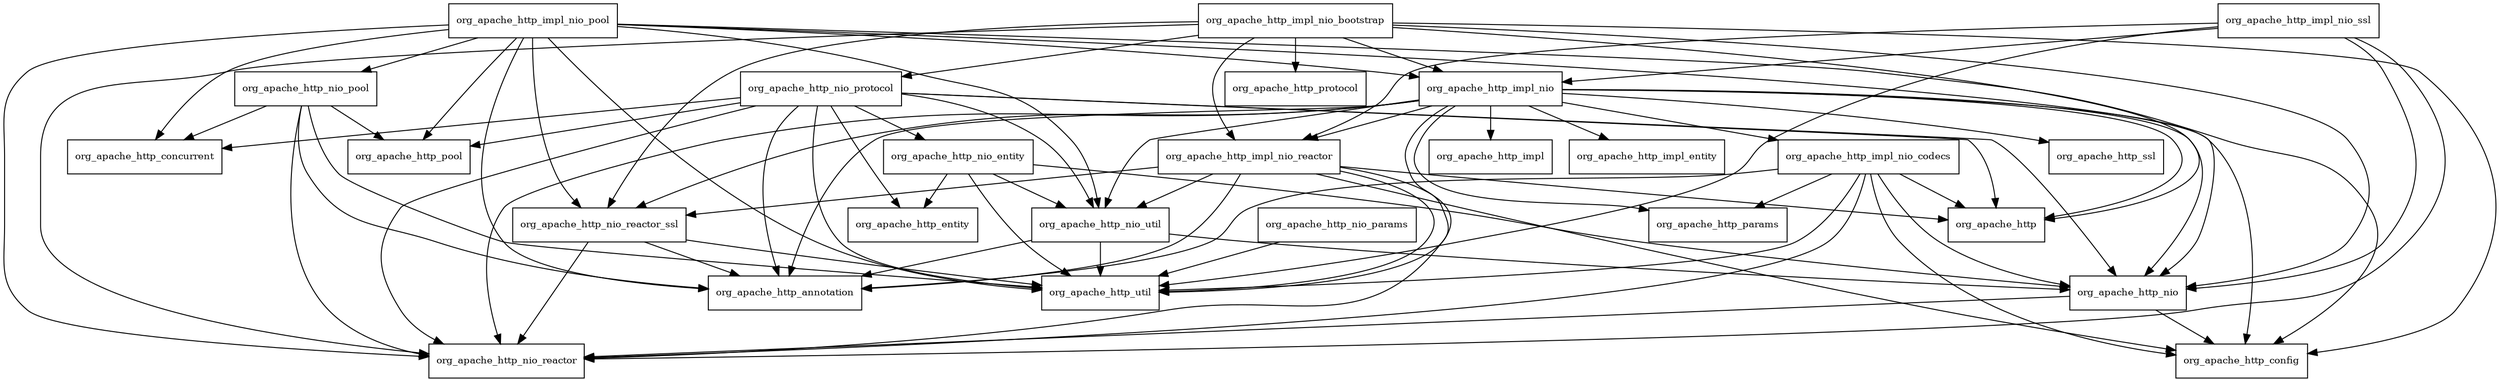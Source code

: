 digraph httpcore_nio_4_4_5_package_dependencies {
  node [shape = box, fontsize=10.0];
  org_apache_http_impl_nio -> org_apache_http;
  org_apache_http_impl_nio -> org_apache_http_annotation;
  org_apache_http_impl_nio -> org_apache_http_config;
  org_apache_http_impl_nio -> org_apache_http_impl;
  org_apache_http_impl_nio -> org_apache_http_impl_entity;
  org_apache_http_impl_nio -> org_apache_http_impl_nio_codecs;
  org_apache_http_impl_nio -> org_apache_http_impl_nio_reactor;
  org_apache_http_impl_nio -> org_apache_http_nio;
  org_apache_http_impl_nio -> org_apache_http_nio_reactor;
  org_apache_http_impl_nio -> org_apache_http_nio_reactor_ssl;
  org_apache_http_impl_nio -> org_apache_http_nio_util;
  org_apache_http_impl_nio -> org_apache_http_params;
  org_apache_http_impl_nio -> org_apache_http_ssl;
  org_apache_http_impl_nio -> org_apache_http_util;
  org_apache_http_impl_nio_bootstrap -> org_apache_http;
  org_apache_http_impl_nio_bootstrap -> org_apache_http_config;
  org_apache_http_impl_nio_bootstrap -> org_apache_http_impl_nio;
  org_apache_http_impl_nio_bootstrap -> org_apache_http_impl_nio_reactor;
  org_apache_http_impl_nio_bootstrap -> org_apache_http_nio;
  org_apache_http_impl_nio_bootstrap -> org_apache_http_nio_protocol;
  org_apache_http_impl_nio_bootstrap -> org_apache_http_nio_reactor;
  org_apache_http_impl_nio_bootstrap -> org_apache_http_nio_reactor_ssl;
  org_apache_http_impl_nio_bootstrap -> org_apache_http_protocol;
  org_apache_http_impl_nio_codecs -> org_apache_http;
  org_apache_http_impl_nio_codecs -> org_apache_http_annotation;
  org_apache_http_impl_nio_codecs -> org_apache_http_config;
  org_apache_http_impl_nio_codecs -> org_apache_http_nio;
  org_apache_http_impl_nio_codecs -> org_apache_http_nio_reactor;
  org_apache_http_impl_nio_codecs -> org_apache_http_params;
  org_apache_http_impl_nio_codecs -> org_apache_http_util;
  org_apache_http_impl_nio_pool -> org_apache_http_annotation;
  org_apache_http_impl_nio_pool -> org_apache_http_concurrent;
  org_apache_http_impl_nio_pool -> org_apache_http_config;
  org_apache_http_impl_nio_pool -> org_apache_http_impl_nio;
  org_apache_http_impl_nio_pool -> org_apache_http_nio;
  org_apache_http_impl_nio_pool -> org_apache_http_nio_pool;
  org_apache_http_impl_nio_pool -> org_apache_http_nio_reactor;
  org_apache_http_impl_nio_pool -> org_apache_http_nio_reactor_ssl;
  org_apache_http_impl_nio_pool -> org_apache_http_nio_util;
  org_apache_http_impl_nio_pool -> org_apache_http_pool;
  org_apache_http_impl_nio_pool -> org_apache_http_util;
  org_apache_http_impl_nio_reactor -> org_apache_http;
  org_apache_http_impl_nio_reactor -> org_apache_http_annotation;
  org_apache_http_impl_nio_reactor -> org_apache_http_config;
  org_apache_http_impl_nio_reactor -> org_apache_http_nio_reactor;
  org_apache_http_impl_nio_reactor -> org_apache_http_nio_reactor_ssl;
  org_apache_http_impl_nio_reactor -> org_apache_http_nio_util;
  org_apache_http_impl_nio_reactor -> org_apache_http_util;
  org_apache_http_impl_nio_ssl -> org_apache_http_impl_nio;
  org_apache_http_impl_nio_ssl -> org_apache_http_impl_nio_reactor;
  org_apache_http_impl_nio_ssl -> org_apache_http_nio;
  org_apache_http_impl_nio_ssl -> org_apache_http_nio_reactor;
  org_apache_http_impl_nio_ssl -> org_apache_http_util;
  org_apache_http_nio -> org_apache_http_config;
  org_apache_http_nio -> org_apache_http_nio_reactor;
  org_apache_http_nio_entity -> org_apache_http_entity;
  org_apache_http_nio_entity -> org_apache_http_nio;
  org_apache_http_nio_entity -> org_apache_http_nio_util;
  org_apache_http_nio_entity -> org_apache_http_util;
  org_apache_http_nio_params -> org_apache_http_util;
  org_apache_http_nio_pool -> org_apache_http_annotation;
  org_apache_http_nio_pool -> org_apache_http_concurrent;
  org_apache_http_nio_pool -> org_apache_http_nio_reactor;
  org_apache_http_nio_pool -> org_apache_http_pool;
  org_apache_http_nio_pool -> org_apache_http_util;
  org_apache_http_nio_protocol -> org_apache_http;
  org_apache_http_nio_protocol -> org_apache_http_annotation;
  org_apache_http_nio_protocol -> org_apache_http_concurrent;
  org_apache_http_nio_protocol -> org_apache_http_entity;
  org_apache_http_nio_protocol -> org_apache_http_nio;
  org_apache_http_nio_protocol -> org_apache_http_nio_entity;
  org_apache_http_nio_protocol -> org_apache_http_nio_reactor;
  org_apache_http_nio_protocol -> org_apache_http_nio_util;
  org_apache_http_nio_protocol -> org_apache_http_pool;
  org_apache_http_nio_protocol -> org_apache_http_util;
  org_apache_http_nio_reactor_ssl -> org_apache_http_annotation;
  org_apache_http_nio_reactor_ssl -> org_apache_http_nio_reactor;
  org_apache_http_nio_reactor_ssl -> org_apache_http_util;
  org_apache_http_nio_util -> org_apache_http_annotation;
  org_apache_http_nio_util -> org_apache_http_nio;
  org_apache_http_nio_util -> org_apache_http_util;
}
